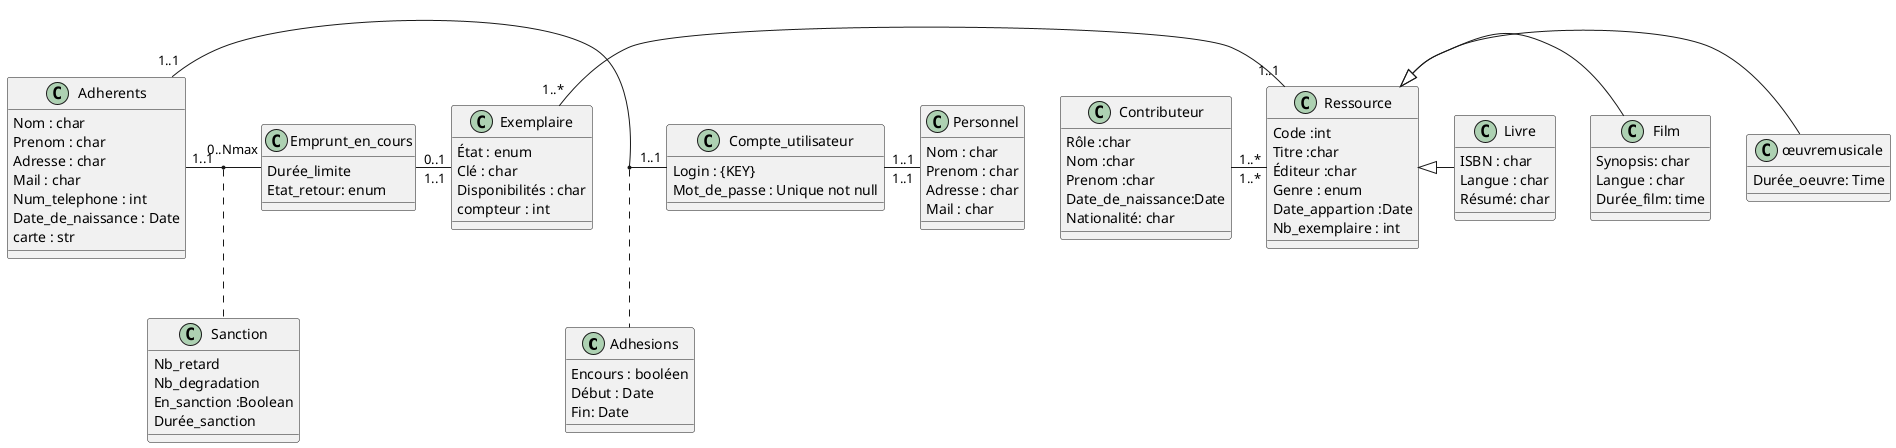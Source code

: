 @startuml
class Adhesions {
Encours : booléen 
Début : Date
Fin: Date
}

class Adherents{
Nom : char
Prenom : char 
Adresse : char 
Mail : char
Num_telephone : int
Date_de_naissance : Date
carte : str 
}

class Personnel{
Nom : char
Prenom : char 
Adresse : char 
Mail : char
}

class Exemplaire {
État : enum
Clé : char 
Disponibilités : char 
compteur : int 
}

Class Ressource { 
Code :int 
Titre :char
Éditeur :char
Genre : enum
Date_appartion :Date
Nb_exemplaire : int
}



class Livre {
ISBN : char
Langue : char 
Résumé: char 
}

class Film {
Synopsis: char
Langue : char 
Durée_film: time  
}

class œuvremusicale { 
Durée_oeuvre: Time
}

Class Compte_utilisateur{
Login : {KEY}
Mot_de_passe : Unique not null
}



Class Sanction{
Nb_retard
Nb_degradation 
En_sanction :Boolean 
Durée_sanction 
}



Class Emprunt_en_cours{
Durée_limite 
Etat_retour: enum
}
Class Contributeur{
Rôle :char
Nom :char
Prenom :char
Date_de_naissance:Date 
Nationalité: char
}
Ressource <|- œuvremusicale
Ressource <|- Film
Ressource <|- Livre


Adherents "1..1" - "1..1" Compte_utilisateur 
(Adherents , Compte_utilisateur ) .. Adhesions
Emprunt_en_cours "0..1" - "1..1" Exemplaire
Contributeur "1..*" - "1..*" Ressource
Adherents "1..1" - "0..Nmax" Emprunt_en_cours 
(Adherents , Emprunt_en_cours ) .. Sanction
Compte_utilisateur "1..1" - "1..1" Personnel
Exemplaire "1..*" - "1..1" Ressource
@enduml
